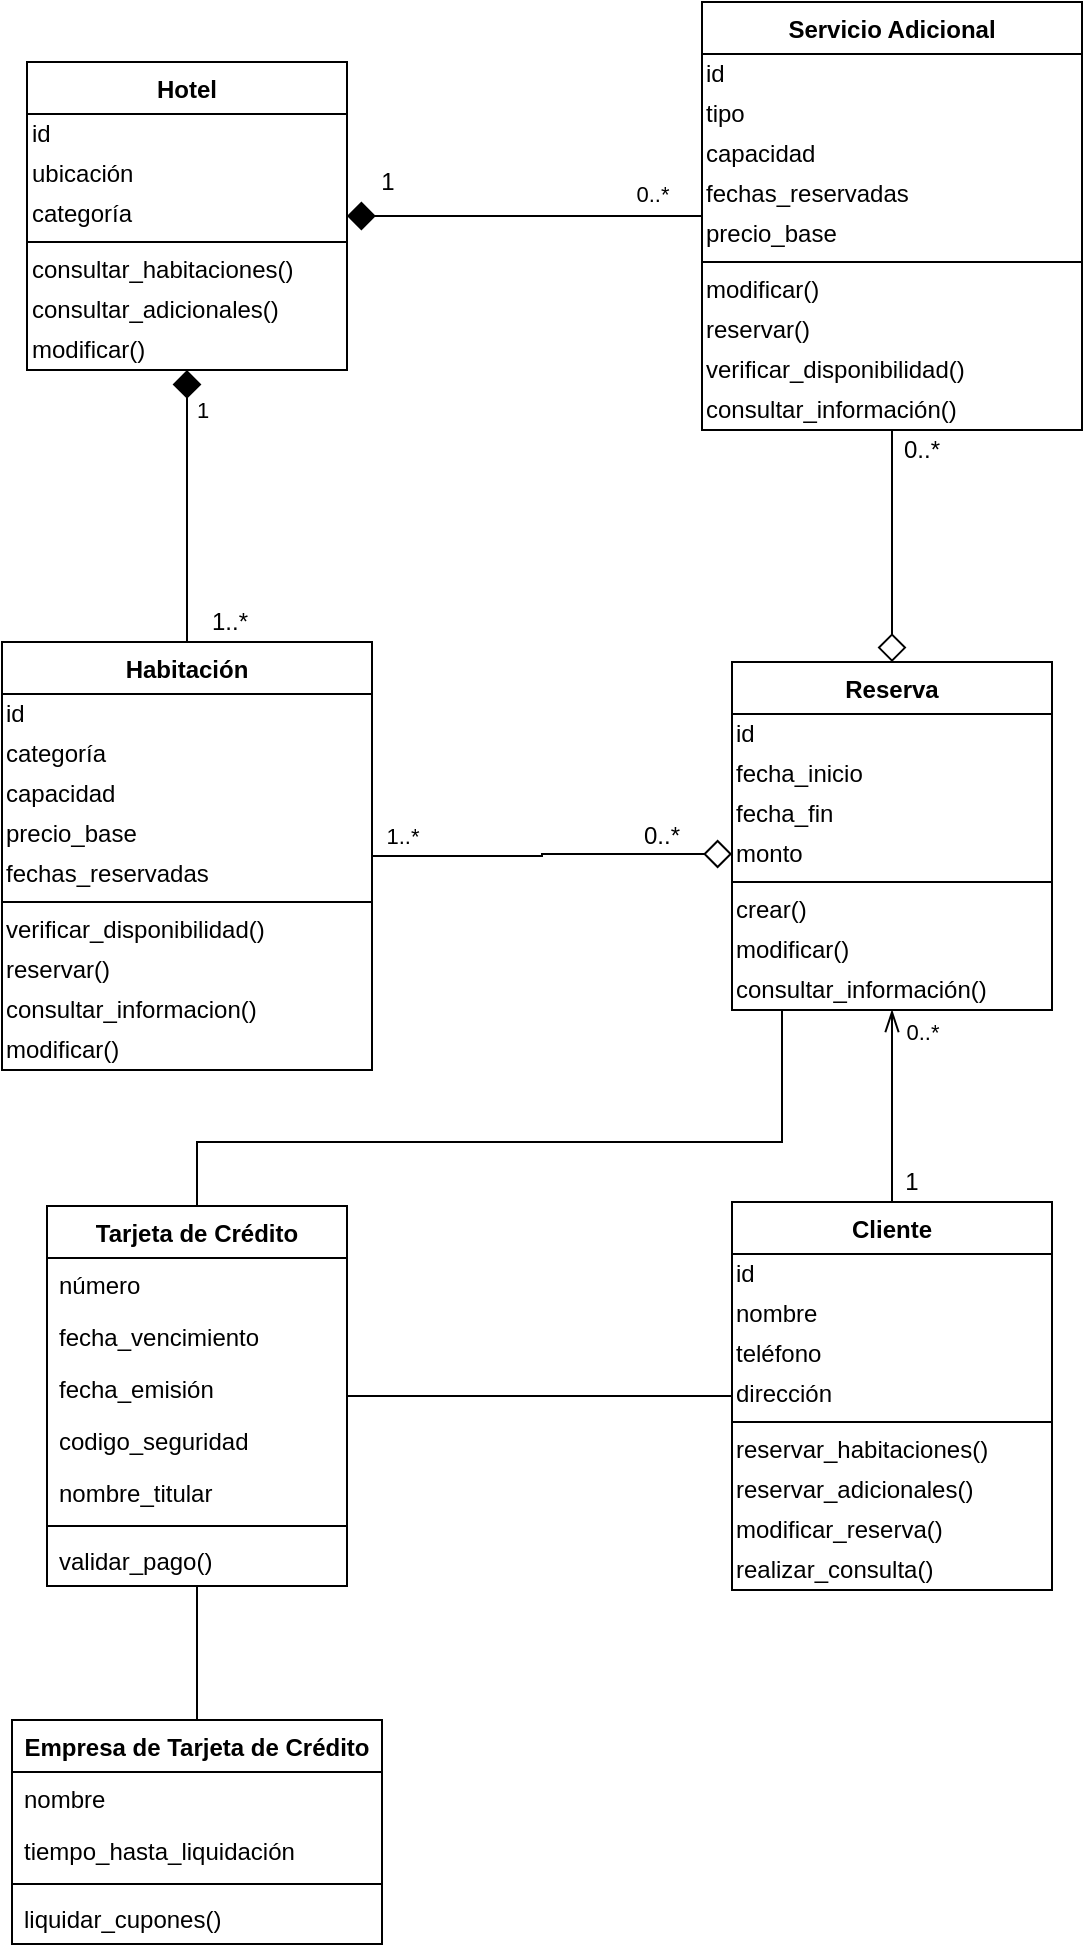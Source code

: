 <mxfile version="14.3.0" type="device"><diagram id="C5RBs43oDa-KdzZeNtuy" name="Page-1"><mxGraphModel dx="1635" dy="749" grid="1" gridSize="10" guides="1" tooltips="1" connect="1" arrows="1" fold="1" page="1" pageScale="1" pageWidth="827" pageHeight="1169" math="0" shadow="0"><root><mxCell id="WIyWlLk6GJQsqaUBKTNV-0"/><mxCell id="WIyWlLk6GJQsqaUBKTNV-1" parent="WIyWlLk6GJQsqaUBKTNV-0"/><mxCell id="dUcInA0TbeXreLwOHOVx-98" style="edgeStyle=orthogonalEdgeStyle;rounded=0;orthogonalLoop=1;jettySize=auto;html=1;entryX=0.5;entryY=1;entryDx=0;entryDy=0;startArrow=none;startFill=0;startSize=12;endArrow=openThin;endFill=0;endSize=9;strokeWidth=1;" edge="1" parent="WIyWlLk6GJQsqaUBKTNV-1" source="zkfFHV4jXpPFQw0GAbJ--0" target="dUcInA0TbeXreLwOHOVx-75"><mxGeometry relative="1" as="geometry"/></mxCell><mxCell id="dUcInA0TbeXreLwOHOVx-99" value="0..*" style="edgeLabel;html=1;align=center;verticalAlign=middle;resizable=0;points=[];" vertex="1" connectable="0" parent="dUcInA0TbeXreLwOHOVx-98"><mxGeometry x="0.139" y="1" relative="1" as="geometry"><mxPoint x="16" y="-31.24" as="offset"/></mxGeometry></mxCell><mxCell id="dUcInA0TbeXreLwOHOVx-103" style="edgeStyle=orthogonalEdgeStyle;rounded=0;orthogonalLoop=1;jettySize=auto;html=1;startArrow=none;startFill=0;startSize=12;endArrow=none;endFill=0;endSize=9;strokeWidth=1;" edge="1" parent="WIyWlLk6GJQsqaUBKTNV-1" source="zkfFHV4jXpPFQw0GAbJ--0" target="dUcInA0TbeXreLwOHOVx-35"><mxGeometry relative="1" as="geometry"/></mxCell><mxCell id="zkfFHV4jXpPFQw0GAbJ--0" value="Cliente" style="swimlane;fontStyle=1;align=center;verticalAlign=top;childLayout=stackLayout;horizontal=1;startSize=26;horizontalStack=0;resizeParent=1;resizeLast=0;collapsible=1;marginBottom=0;rounded=0;shadow=0;strokeWidth=1;" parent="WIyWlLk6GJQsqaUBKTNV-1" vertex="1"><mxGeometry x="455" y="610" width="160" height="194" as="geometry"><mxRectangle x="230" y="140" width="160" height="26" as="alternateBounds"/></mxGeometry></mxCell><mxCell id="dUcInA0TbeXreLwOHOVx-16" value="id" style="text;html=1;strokeColor=none;fillColor=none;align=left;verticalAlign=middle;whiteSpace=wrap;rounded=0;" vertex="1" parent="zkfFHV4jXpPFQw0GAbJ--0"><mxGeometry y="26" width="160" height="20" as="geometry"/></mxCell><mxCell id="dUcInA0TbeXreLwOHOVx-17" value="nombre" style="text;html=1;strokeColor=none;fillColor=none;align=left;verticalAlign=middle;whiteSpace=wrap;rounded=0;" vertex="1" parent="zkfFHV4jXpPFQw0GAbJ--0"><mxGeometry y="46" width="160" height="20" as="geometry"/></mxCell><mxCell id="dUcInA0TbeXreLwOHOVx-18" value="teléfono" style="text;html=1;strokeColor=none;fillColor=none;align=left;verticalAlign=middle;whiteSpace=wrap;rounded=0;" vertex="1" parent="zkfFHV4jXpPFQw0GAbJ--0"><mxGeometry y="66" width="160" height="20" as="geometry"/></mxCell><mxCell id="dUcInA0TbeXreLwOHOVx-19" value="dirección" style="text;html=1;strokeColor=none;fillColor=none;align=left;verticalAlign=middle;whiteSpace=wrap;rounded=0;" vertex="1" parent="zkfFHV4jXpPFQw0GAbJ--0"><mxGeometry y="86" width="160" height="20" as="geometry"/></mxCell><mxCell id="zkfFHV4jXpPFQw0GAbJ--4" value="" style="line;html=1;strokeWidth=1;align=left;verticalAlign=middle;spacingTop=-1;spacingLeft=3;spacingRight=3;rotatable=0;labelPosition=right;points=[];portConstraint=eastwest;" parent="zkfFHV4jXpPFQw0GAbJ--0" vertex="1"><mxGeometry y="106" width="160" height="8" as="geometry"/></mxCell><mxCell id="dUcInA0TbeXreLwOHOVx-57" value="reservar_habitaciones()" style="text;html=1;strokeColor=none;fillColor=none;align=left;verticalAlign=middle;whiteSpace=wrap;rounded=0;" vertex="1" parent="zkfFHV4jXpPFQw0GAbJ--0"><mxGeometry y="114" width="160" height="20" as="geometry"/></mxCell><mxCell id="dUcInA0TbeXreLwOHOVx-59" value="reservar_adicionales()" style="text;html=1;strokeColor=none;fillColor=none;align=left;verticalAlign=middle;whiteSpace=wrap;rounded=0;" vertex="1" parent="zkfFHV4jXpPFQw0GAbJ--0"><mxGeometry y="134" width="160" height="20" as="geometry"/></mxCell><mxCell id="dUcInA0TbeXreLwOHOVx-60" value="modificar_reserva()" style="text;html=1;strokeColor=none;fillColor=none;align=left;verticalAlign=middle;whiteSpace=wrap;rounded=0;" vertex="1" parent="zkfFHV4jXpPFQw0GAbJ--0"><mxGeometry y="154" width="160" height="20" as="geometry"/></mxCell><mxCell id="dUcInA0TbeXreLwOHOVx-61" value="realizar_consulta()" style="text;html=1;strokeColor=none;fillColor=none;align=left;verticalAlign=middle;whiteSpace=wrap;rounded=0;" vertex="1" parent="zkfFHV4jXpPFQw0GAbJ--0"><mxGeometry y="174" width="160" height="20" as="geometry"/></mxCell><mxCell id="dUcInA0TbeXreLwOHOVx-90" style="edgeStyle=orthogonalEdgeStyle;rounded=0;orthogonalLoop=1;jettySize=auto;html=1;startArrow=diamond;startFill=0;startSize=12;endArrow=none;endFill=0;endSize=9;strokeWidth=1;" edge="1" parent="WIyWlLk6GJQsqaUBKTNV-1" source="dUcInA0TbeXreLwOHOVx-0" target="dUcInA0TbeXreLwOHOVx-8"><mxGeometry relative="1" as="geometry"/></mxCell><mxCell id="dUcInA0TbeXreLwOHOVx-0" value="Reserva" style="swimlane;fontStyle=1;align=center;verticalAlign=top;childLayout=stackLayout;horizontal=1;startSize=26;horizontalStack=0;resizeParent=1;resizeLast=0;collapsible=1;marginBottom=0;rounded=0;shadow=0;strokeWidth=1;" vertex="1" parent="WIyWlLk6GJQsqaUBKTNV-1"><mxGeometry x="455" y="340" width="160" height="174" as="geometry"><mxRectangle x="230" y="140" width="160" height="26" as="alternateBounds"/></mxGeometry></mxCell><mxCell id="dUcInA0TbeXreLwOHOVx-45" value="id" style="text;html=1;strokeColor=none;fillColor=none;align=left;verticalAlign=middle;whiteSpace=wrap;rounded=0;" vertex="1" parent="dUcInA0TbeXreLwOHOVx-0"><mxGeometry y="26" width="160" height="20" as="geometry"/></mxCell><mxCell id="dUcInA0TbeXreLwOHOVx-46" value="fecha_inicio" style="text;html=1;strokeColor=none;fillColor=none;align=left;verticalAlign=middle;whiteSpace=wrap;rounded=0;" vertex="1" parent="dUcInA0TbeXreLwOHOVx-0"><mxGeometry y="46" width="160" height="20" as="geometry"/></mxCell><mxCell id="dUcInA0TbeXreLwOHOVx-47" value="fecha_fin" style="text;html=1;strokeColor=none;fillColor=none;align=left;verticalAlign=middle;whiteSpace=wrap;rounded=0;" vertex="1" parent="dUcInA0TbeXreLwOHOVx-0"><mxGeometry y="66" width="160" height="20" as="geometry"/></mxCell><mxCell id="dUcInA0TbeXreLwOHOVx-48" value="monto" style="text;html=1;strokeColor=none;fillColor=none;align=left;verticalAlign=middle;whiteSpace=wrap;rounded=0;" vertex="1" parent="dUcInA0TbeXreLwOHOVx-0"><mxGeometry y="86" width="160" height="20" as="geometry"/></mxCell><mxCell id="dUcInA0TbeXreLwOHOVx-1" value="" style="line;html=1;strokeWidth=1;align=left;verticalAlign=middle;spacingTop=-1;spacingLeft=3;spacingRight=3;rotatable=0;labelPosition=right;points=[];portConstraint=eastwest;" vertex="1" parent="dUcInA0TbeXreLwOHOVx-0"><mxGeometry y="106" width="160" height="8" as="geometry"/></mxCell><mxCell id="dUcInA0TbeXreLwOHOVx-73" value="crear()" style="text;html=1;strokeColor=none;fillColor=none;align=left;verticalAlign=middle;whiteSpace=wrap;rounded=0;" vertex="1" parent="dUcInA0TbeXreLwOHOVx-0"><mxGeometry y="114" width="160" height="20" as="geometry"/></mxCell><mxCell id="dUcInA0TbeXreLwOHOVx-74" value="modificar()" style="text;html=1;strokeColor=none;fillColor=none;align=left;verticalAlign=middle;whiteSpace=wrap;rounded=0;" vertex="1" parent="dUcInA0TbeXreLwOHOVx-0"><mxGeometry y="134" width="160" height="20" as="geometry"/></mxCell><mxCell id="dUcInA0TbeXreLwOHOVx-75" value="consultar_información()" style="text;html=1;strokeColor=none;fillColor=none;align=left;verticalAlign=middle;whiteSpace=wrap;rounded=0;" vertex="1" parent="dUcInA0TbeXreLwOHOVx-0"><mxGeometry y="154" width="160" height="20" as="geometry"/></mxCell><mxCell id="dUcInA0TbeXreLwOHOVx-8" value="Servicio Adicional" style="swimlane;fontStyle=1;align=center;verticalAlign=top;childLayout=stackLayout;horizontal=1;startSize=26;horizontalStack=0;resizeParent=1;resizeLast=0;collapsible=1;marginBottom=0;rounded=0;shadow=0;strokeWidth=1;" vertex="1" parent="WIyWlLk6GJQsqaUBKTNV-1"><mxGeometry x="440" y="10" width="190" height="214" as="geometry"><mxRectangle x="230" y="140" width="160" height="26" as="alternateBounds"/></mxGeometry></mxCell><mxCell id="dUcInA0TbeXreLwOHOVx-49" value="id" style="text;html=1;strokeColor=none;fillColor=none;align=left;verticalAlign=middle;whiteSpace=wrap;rounded=0;" vertex="1" parent="dUcInA0TbeXreLwOHOVx-8"><mxGeometry y="26" width="190" height="20" as="geometry"/></mxCell><mxCell id="dUcInA0TbeXreLwOHOVx-53" value="tipo" style="text;html=1;strokeColor=none;fillColor=none;align=left;verticalAlign=middle;whiteSpace=wrap;rounded=0;" vertex="1" parent="dUcInA0TbeXreLwOHOVx-8"><mxGeometry y="46" width="190" height="20" as="geometry"/></mxCell><mxCell id="dUcInA0TbeXreLwOHOVx-55" value="capacidad" style="text;html=1;strokeColor=none;fillColor=none;align=left;verticalAlign=middle;whiteSpace=wrap;rounded=0;" vertex="1" parent="dUcInA0TbeXreLwOHOVx-8"><mxGeometry y="66" width="190" height="20" as="geometry"/></mxCell><mxCell id="dUcInA0TbeXreLwOHOVx-54" value="fechas_reservadas" style="text;html=1;strokeColor=none;fillColor=none;align=left;verticalAlign=middle;whiteSpace=wrap;rounded=0;" vertex="1" parent="dUcInA0TbeXreLwOHOVx-8"><mxGeometry y="86" width="190" height="20" as="geometry"/></mxCell><mxCell id="dUcInA0TbeXreLwOHOVx-56" value="precio_base" style="text;html=1;strokeColor=none;fillColor=none;align=left;verticalAlign=middle;whiteSpace=wrap;rounded=0;" vertex="1" parent="dUcInA0TbeXreLwOHOVx-8"><mxGeometry y="106" width="190" height="20" as="geometry"/></mxCell><mxCell id="dUcInA0TbeXreLwOHOVx-9" value="" style="line;html=1;strokeWidth=1;align=left;verticalAlign=middle;spacingTop=-1;spacingLeft=3;spacingRight=3;rotatable=0;labelPosition=right;points=[];portConstraint=eastwest;" vertex="1" parent="dUcInA0TbeXreLwOHOVx-8"><mxGeometry y="126" width="190" height="8" as="geometry"/></mxCell><mxCell id="dUcInA0TbeXreLwOHOVx-69" value="modificar()" style="text;html=1;strokeColor=none;fillColor=none;align=left;verticalAlign=middle;whiteSpace=wrap;rounded=0;" vertex="1" parent="dUcInA0TbeXreLwOHOVx-8"><mxGeometry y="134" width="190" height="20" as="geometry"/></mxCell><mxCell id="dUcInA0TbeXreLwOHOVx-70" value="reservar()" style="text;html=1;strokeColor=none;fillColor=none;align=left;verticalAlign=middle;whiteSpace=wrap;rounded=0;" vertex="1" parent="dUcInA0TbeXreLwOHOVx-8"><mxGeometry y="154" width="190" height="20" as="geometry"/></mxCell><mxCell id="dUcInA0TbeXreLwOHOVx-71" value="verificar_disponibilidad()" style="text;html=1;strokeColor=none;fillColor=none;align=left;verticalAlign=middle;whiteSpace=wrap;rounded=0;" vertex="1" parent="dUcInA0TbeXreLwOHOVx-8"><mxGeometry y="174" width="190" height="20" as="geometry"/></mxCell><mxCell id="dUcInA0TbeXreLwOHOVx-72" value="consultar_información()" style="text;html=1;strokeColor=none;fillColor=none;align=left;verticalAlign=middle;whiteSpace=wrap;rounded=0;" vertex="1" parent="dUcInA0TbeXreLwOHOVx-8"><mxGeometry y="194" width="190" height="20" as="geometry"/></mxCell><mxCell id="dUcInA0TbeXreLwOHOVx-10" value="Habitación" style="swimlane;fontStyle=1;align=center;verticalAlign=top;childLayout=stackLayout;horizontal=1;startSize=26;horizontalStack=0;resizeParent=1;resizeLast=0;collapsible=1;marginBottom=0;rounded=0;shadow=0;strokeWidth=1;" vertex="1" parent="WIyWlLk6GJQsqaUBKTNV-1"><mxGeometry x="90" y="330" width="185" height="214" as="geometry"><mxRectangle x="230" y="140" width="160" height="26" as="alternateBounds"/></mxGeometry></mxCell><mxCell id="dUcInA0TbeXreLwOHOVx-20" value="id" style="text;html=1;strokeColor=none;fillColor=none;align=left;verticalAlign=middle;whiteSpace=wrap;rounded=0;" vertex="1" parent="dUcInA0TbeXreLwOHOVx-10"><mxGeometry y="26" width="185" height="20" as="geometry"/></mxCell><mxCell id="dUcInA0TbeXreLwOHOVx-21" value="categoría" style="text;html=1;strokeColor=none;fillColor=none;align=left;verticalAlign=middle;whiteSpace=wrap;rounded=0;" vertex="1" parent="dUcInA0TbeXreLwOHOVx-10"><mxGeometry y="46" width="185" height="20" as="geometry"/></mxCell><mxCell id="dUcInA0TbeXreLwOHOVx-22" value="capacidad" style="text;html=1;strokeColor=none;fillColor=none;align=left;verticalAlign=middle;whiteSpace=wrap;rounded=0;" vertex="1" parent="dUcInA0TbeXreLwOHOVx-10"><mxGeometry y="66" width="185" height="20" as="geometry"/></mxCell><mxCell id="dUcInA0TbeXreLwOHOVx-24" value="precio_base" style="text;html=1;strokeColor=none;fillColor=none;align=left;verticalAlign=middle;whiteSpace=wrap;rounded=0;" vertex="1" parent="dUcInA0TbeXreLwOHOVx-10"><mxGeometry y="86" width="185" height="20" as="geometry"/></mxCell><mxCell id="dUcInA0TbeXreLwOHOVx-51" value="fechas_reservadas" style="text;html=1;strokeColor=none;fillColor=none;align=left;verticalAlign=middle;whiteSpace=wrap;rounded=0;" vertex="1" parent="dUcInA0TbeXreLwOHOVx-10"><mxGeometry y="106" width="185" height="20" as="geometry"/></mxCell><mxCell id="dUcInA0TbeXreLwOHOVx-11" value="" style="line;html=1;strokeWidth=1;align=left;verticalAlign=middle;spacingTop=-1;spacingLeft=3;spacingRight=3;rotatable=0;labelPosition=right;points=[];portConstraint=eastwest;" vertex="1" parent="dUcInA0TbeXreLwOHOVx-10"><mxGeometry y="126" width="185" height="8" as="geometry"/></mxCell><mxCell id="dUcInA0TbeXreLwOHOVx-62" value="verificar_disponibilidad()" style="text;html=1;strokeColor=none;fillColor=none;align=left;verticalAlign=middle;whiteSpace=wrap;rounded=0;" vertex="1" parent="dUcInA0TbeXreLwOHOVx-10"><mxGeometry y="134" width="185" height="20" as="geometry"/></mxCell><mxCell id="dUcInA0TbeXreLwOHOVx-63" value="reservar()" style="text;html=1;strokeColor=none;fillColor=none;align=left;verticalAlign=middle;whiteSpace=wrap;rounded=0;" vertex="1" parent="dUcInA0TbeXreLwOHOVx-10"><mxGeometry y="154" width="185" height="20" as="geometry"/></mxCell><mxCell id="dUcInA0TbeXreLwOHOVx-64" value="consultar_informacion()" style="text;html=1;strokeColor=none;fillColor=none;align=left;verticalAlign=middle;whiteSpace=wrap;rounded=0;" vertex="1" parent="dUcInA0TbeXreLwOHOVx-10"><mxGeometry y="174" width="185" height="20" as="geometry"/></mxCell><mxCell id="dUcInA0TbeXreLwOHOVx-68" value="modificar()" style="text;html=1;strokeColor=none;fillColor=none;align=left;verticalAlign=middle;whiteSpace=wrap;rounded=0;" vertex="1" parent="dUcInA0TbeXreLwOHOVx-10"><mxGeometry y="194" width="185" height="20" as="geometry"/></mxCell><mxCell id="dUcInA0TbeXreLwOHOVx-77" style="edgeStyle=orthogonalEdgeStyle;rounded=0;orthogonalLoop=1;jettySize=auto;html=1;endArrow=none;endFill=0;startArrow=diamond;startFill=1;strokeWidth=1;endSize=9;startSize=12;" edge="1" parent="WIyWlLk6GJQsqaUBKTNV-1" source="dUcInA0TbeXreLwOHOVx-12" target="dUcInA0TbeXreLwOHOVx-10"><mxGeometry relative="1" as="geometry"/></mxCell><mxCell id="dUcInA0TbeXreLwOHOVx-78" value="1" style="edgeLabel;html=1;align=center;verticalAlign=middle;resizable=0;points=[];" vertex="1" connectable="0" parent="dUcInA0TbeXreLwOHOVx-77"><mxGeometry x="0.633" y="1" relative="1" as="geometry"><mxPoint x="6.5" y="-90.95" as="offset"/></mxGeometry></mxCell><mxCell id="dUcInA0TbeXreLwOHOVx-80" style="edgeStyle=orthogonalEdgeStyle;rounded=0;orthogonalLoop=1;jettySize=auto;html=1;startArrow=diamond;startFill=1;startSize=12;endArrow=none;endFill=0;endSize=9;strokeWidth=1;" edge="1" parent="WIyWlLk6GJQsqaUBKTNV-1" source="dUcInA0TbeXreLwOHOVx-12" target="dUcInA0TbeXreLwOHOVx-8"><mxGeometry relative="1" as="geometry"/></mxCell><mxCell id="dUcInA0TbeXreLwOHOVx-81" value="0..*" style="edgeLabel;html=1;align=center;verticalAlign=middle;resizable=0;points=[];" vertex="1" connectable="0" parent="dUcInA0TbeXreLwOHOVx-80"><mxGeometry x="0.689" y="-3" relative="1" as="geometry"><mxPoint x="1.83" y="-14" as="offset"/></mxGeometry></mxCell><mxCell id="dUcInA0TbeXreLwOHOVx-12" value="Hotel" style="swimlane;fontStyle=1;align=center;verticalAlign=top;childLayout=stackLayout;horizontal=1;startSize=26;horizontalStack=0;resizeParent=1;resizeLast=0;collapsible=1;marginBottom=0;rounded=0;shadow=0;strokeWidth=1;" vertex="1" parent="WIyWlLk6GJQsqaUBKTNV-1"><mxGeometry x="102.5" y="40" width="160" height="154" as="geometry"><mxRectangle x="230" y="140" width="160" height="26" as="alternateBounds"/></mxGeometry></mxCell><mxCell id="dUcInA0TbeXreLwOHOVx-25" value="id" style="text;html=1;strokeColor=none;fillColor=none;align=left;verticalAlign=middle;whiteSpace=wrap;rounded=0;" vertex="1" parent="dUcInA0TbeXreLwOHOVx-12"><mxGeometry y="26" width="160" height="20" as="geometry"/></mxCell><mxCell id="dUcInA0TbeXreLwOHOVx-26" value="ubicación" style="text;html=1;strokeColor=none;fillColor=none;align=left;verticalAlign=middle;whiteSpace=wrap;rounded=0;" vertex="1" parent="dUcInA0TbeXreLwOHOVx-12"><mxGeometry y="46" width="160" height="20" as="geometry"/></mxCell><mxCell id="dUcInA0TbeXreLwOHOVx-29" value="categoría" style="text;html=1;strokeColor=none;fillColor=none;align=left;verticalAlign=middle;whiteSpace=wrap;rounded=0;" vertex="1" parent="dUcInA0TbeXreLwOHOVx-12"><mxGeometry y="66" width="160" height="20" as="geometry"/></mxCell><mxCell id="dUcInA0TbeXreLwOHOVx-13" value="" style="line;html=1;strokeWidth=1;align=left;verticalAlign=middle;spacingTop=-1;spacingLeft=3;spacingRight=3;rotatable=0;labelPosition=right;points=[];portConstraint=eastwest;" vertex="1" parent="dUcInA0TbeXreLwOHOVx-12"><mxGeometry y="86" width="160" height="8" as="geometry"/></mxCell><mxCell id="dUcInA0TbeXreLwOHOVx-65" value="consultar_habitaciones()" style="text;html=1;strokeColor=none;fillColor=none;align=left;verticalAlign=middle;whiteSpace=wrap;rounded=0;" vertex="1" parent="dUcInA0TbeXreLwOHOVx-12"><mxGeometry y="94" width="160" height="20" as="geometry"/></mxCell><mxCell id="dUcInA0TbeXreLwOHOVx-66" value="consultar_adicionales()" style="text;html=1;strokeColor=none;fillColor=none;align=left;verticalAlign=middle;whiteSpace=wrap;rounded=0;" vertex="1" parent="dUcInA0TbeXreLwOHOVx-12"><mxGeometry y="114" width="160" height="20" as="geometry"/></mxCell><mxCell id="dUcInA0TbeXreLwOHOVx-67" value="modificar()" style="text;html=1;strokeColor=none;fillColor=none;align=left;verticalAlign=middle;whiteSpace=wrap;rounded=0;" vertex="1" parent="dUcInA0TbeXreLwOHOVx-12"><mxGeometry y="134" width="160" height="20" as="geometry"/></mxCell><mxCell id="dUcInA0TbeXreLwOHOVx-30" value="Empresa de Tarjeta de Crédito" style="swimlane;fontStyle=1;align=center;verticalAlign=top;childLayout=stackLayout;horizontal=1;startSize=26;horizontalStack=0;resizeParent=1;resizeParentMax=0;resizeLast=0;collapsible=1;marginBottom=0;" vertex="1" parent="WIyWlLk6GJQsqaUBKTNV-1"><mxGeometry x="95" y="869" width="185" height="112" as="geometry"><mxRectangle x="50" y="30" width="70" height="26" as="alternateBounds"/></mxGeometry></mxCell><mxCell id="dUcInA0TbeXreLwOHOVx-31" value="nombre" style="text;strokeColor=none;fillColor=none;align=left;verticalAlign=top;spacingLeft=4;spacingRight=4;overflow=hidden;rotatable=0;points=[[0,0.5],[1,0.5]];portConstraint=eastwest;" vertex="1" parent="dUcInA0TbeXreLwOHOVx-30"><mxGeometry y="26" width="185" height="26" as="geometry"/></mxCell><mxCell id="dUcInA0TbeXreLwOHOVx-32" value="tiempo_hasta_liquidación" style="text;strokeColor=none;fillColor=none;align=left;verticalAlign=top;spacingLeft=4;spacingRight=4;overflow=hidden;rotatable=0;points=[[0,0.5],[1,0.5]];portConstraint=eastwest;" vertex="1" parent="dUcInA0TbeXreLwOHOVx-30"><mxGeometry y="52" width="185" height="26" as="geometry"/></mxCell><mxCell id="dUcInA0TbeXreLwOHOVx-33" value="" style="line;strokeWidth=1;fillColor=none;align=left;verticalAlign=middle;spacingTop=-1;spacingLeft=3;spacingRight=3;rotatable=0;labelPosition=right;points=[];portConstraint=eastwest;" vertex="1" parent="dUcInA0TbeXreLwOHOVx-30"><mxGeometry y="78" width="185" height="8" as="geometry"/></mxCell><mxCell id="dUcInA0TbeXreLwOHOVx-34" value="liquidar_cupones()" style="text;strokeColor=none;fillColor=none;align=left;verticalAlign=top;spacingLeft=4;spacingRight=4;overflow=hidden;rotatable=0;points=[[0,0.5],[1,0.5]];portConstraint=eastwest;" vertex="1" parent="dUcInA0TbeXreLwOHOVx-30"><mxGeometry y="86" width="185" height="26" as="geometry"/></mxCell><mxCell id="dUcInA0TbeXreLwOHOVx-104" style="edgeStyle=orthogonalEdgeStyle;rounded=0;orthogonalLoop=1;jettySize=auto;html=1;startArrow=none;startFill=0;startSize=12;endArrow=none;endFill=0;endSize=9;strokeWidth=1;" edge="1" parent="WIyWlLk6GJQsqaUBKTNV-1" source="dUcInA0TbeXreLwOHOVx-35" target="dUcInA0TbeXreLwOHOVx-30"><mxGeometry relative="1" as="geometry"/></mxCell><mxCell id="dUcInA0TbeXreLwOHOVx-35" value="Tarjeta de Crédito" style="swimlane;fontStyle=1;align=center;verticalAlign=top;childLayout=stackLayout;horizontal=1;startSize=26;horizontalStack=0;resizeParent=1;resizeParentMax=0;resizeLast=0;collapsible=1;marginBottom=0;" vertex="1" parent="WIyWlLk6GJQsqaUBKTNV-1"><mxGeometry x="112.5" y="612" width="150" height="190" as="geometry"><mxRectangle x="50" y="30" width="70" height="26" as="alternateBounds"/></mxGeometry></mxCell><mxCell id="dUcInA0TbeXreLwOHOVx-36" value="número" style="text;strokeColor=none;fillColor=none;align=left;verticalAlign=top;spacingLeft=4;spacingRight=4;overflow=hidden;rotatable=0;points=[[0,0.5],[1,0.5]];portConstraint=eastwest;" vertex="1" parent="dUcInA0TbeXreLwOHOVx-35"><mxGeometry y="26" width="150" height="26" as="geometry"/></mxCell><mxCell id="dUcInA0TbeXreLwOHOVx-37" value="fecha_vencimiento" style="text;strokeColor=none;fillColor=none;align=left;verticalAlign=top;spacingLeft=4;spacingRight=4;overflow=hidden;rotatable=0;points=[[0,0.5],[1,0.5]];portConstraint=eastwest;" vertex="1" parent="dUcInA0TbeXreLwOHOVx-35"><mxGeometry y="52" width="150" height="26" as="geometry"/></mxCell><mxCell id="dUcInA0TbeXreLwOHOVx-38" value="fecha_emisión" style="text;strokeColor=none;fillColor=none;align=left;verticalAlign=top;spacingLeft=4;spacingRight=4;overflow=hidden;rotatable=0;points=[[0,0.5],[1,0.5]];portConstraint=eastwest;" vertex="1" parent="dUcInA0TbeXreLwOHOVx-35"><mxGeometry y="78" width="150" height="26" as="geometry"/></mxCell><mxCell id="dUcInA0TbeXreLwOHOVx-39" value="codigo_seguridad" style="text;strokeColor=none;fillColor=none;align=left;verticalAlign=top;spacingLeft=4;spacingRight=4;overflow=hidden;rotatable=0;points=[[0,0.5],[1,0.5]];portConstraint=eastwest;" vertex="1" parent="dUcInA0TbeXreLwOHOVx-35"><mxGeometry y="104" width="150" height="26" as="geometry"/></mxCell><mxCell id="dUcInA0TbeXreLwOHOVx-40" value="nombre_titular" style="text;strokeColor=none;fillColor=none;align=left;verticalAlign=top;spacingLeft=4;spacingRight=4;overflow=hidden;rotatable=0;points=[[0,0.5],[1,0.5]];portConstraint=eastwest;" vertex="1" parent="dUcInA0TbeXreLwOHOVx-35"><mxGeometry y="130" width="150" height="26" as="geometry"/></mxCell><mxCell id="dUcInA0TbeXreLwOHOVx-41" value="" style="line;strokeWidth=1;fillColor=none;align=left;verticalAlign=middle;spacingTop=-1;spacingLeft=3;spacingRight=3;rotatable=0;labelPosition=right;points=[];portConstraint=eastwest;" vertex="1" parent="dUcInA0TbeXreLwOHOVx-35"><mxGeometry y="156" width="150" height="8" as="geometry"/></mxCell><mxCell id="dUcInA0TbeXreLwOHOVx-42" value="validar_pago()" style="text;strokeColor=none;fillColor=none;align=left;verticalAlign=top;spacingLeft=4;spacingRight=4;overflow=hidden;rotatable=0;points=[[0,0.5],[1,0.5]];portConstraint=eastwest;" vertex="1" parent="dUcInA0TbeXreLwOHOVx-35"><mxGeometry y="164" width="150" height="26" as="geometry"/></mxCell><mxCell id="dUcInA0TbeXreLwOHOVx-79" value="1..*" style="text;html=1;strokeColor=none;fillColor=none;align=center;verticalAlign=middle;whiteSpace=wrap;rounded=0;" vertex="1" parent="WIyWlLk6GJQsqaUBKTNV-1"><mxGeometry x="184" y="310" width="40" height="20" as="geometry"/></mxCell><mxCell id="dUcInA0TbeXreLwOHOVx-84" value="1" style="text;html=1;strokeColor=none;fillColor=none;align=center;verticalAlign=middle;whiteSpace=wrap;rounded=0;" vertex="1" parent="WIyWlLk6GJQsqaUBKTNV-1"><mxGeometry x="262.5" y="90" width="40" height="20" as="geometry"/></mxCell><mxCell id="dUcInA0TbeXreLwOHOVx-91" style="edgeStyle=orthogonalEdgeStyle;rounded=0;orthogonalLoop=1;jettySize=auto;html=1;startArrow=diamond;startFill=0;startSize=12;endArrow=none;endFill=0;endSize=9;strokeWidth=1;" edge="1" parent="WIyWlLk6GJQsqaUBKTNV-1" source="dUcInA0TbeXreLwOHOVx-48" target="dUcInA0TbeXreLwOHOVx-10"><mxGeometry relative="1" as="geometry"/></mxCell><mxCell id="dUcInA0TbeXreLwOHOVx-92" value="1..*" style="edgeLabel;html=1;align=center;verticalAlign=middle;resizable=0;points=[];" vertex="1" connectable="0" parent="dUcInA0TbeXreLwOHOVx-91"><mxGeometry x="0.231" y="-1" relative="1" as="geometry"><mxPoint x="-54.54" y="-9" as="offset"/></mxGeometry></mxCell><mxCell id="dUcInA0TbeXreLwOHOVx-94" value="0..*" style="text;html=1;strokeColor=none;fillColor=none;align=center;verticalAlign=middle;whiteSpace=wrap;rounded=0;" vertex="1" parent="WIyWlLk6GJQsqaUBKTNV-1"><mxGeometry x="400" y="417" width="40" height="20" as="geometry"/></mxCell><mxCell id="dUcInA0TbeXreLwOHOVx-95" value="0..*" style="text;html=1;strokeColor=none;fillColor=none;align=center;verticalAlign=middle;whiteSpace=wrap;rounded=0;" vertex="1" parent="WIyWlLk6GJQsqaUBKTNV-1"><mxGeometry x="530" y="224" width="40" height="20" as="geometry"/></mxCell><mxCell id="dUcInA0TbeXreLwOHOVx-100" value="1" style="text;html=1;strokeColor=none;fillColor=none;align=center;verticalAlign=middle;whiteSpace=wrap;rounded=0;" vertex="1" parent="WIyWlLk6GJQsqaUBKTNV-1"><mxGeometry x="530" y="590" width="30" height="20" as="geometry"/></mxCell><mxCell id="dUcInA0TbeXreLwOHOVx-105" style="edgeStyle=orthogonalEdgeStyle;rounded=0;orthogonalLoop=1;jettySize=auto;html=1;entryX=0.5;entryY=0;entryDx=0;entryDy=0;startArrow=none;startFill=0;startSize=12;endArrow=none;endFill=0;endSize=9;strokeWidth=1;" edge="1" parent="WIyWlLk6GJQsqaUBKTNV-1" source="dUcInA0TbeXreLwOHOVx-75" target="dUcInA0TbeXreLwOHOVx-35"><mxGeometry relative="1" as="geometry"><Array as="points"><mxPoint x="480" y="580"/><mxPoint x="188" y="580"/></Array></mxGeometry></mxCell></root></mxGraphModel></diagram></mxfile>